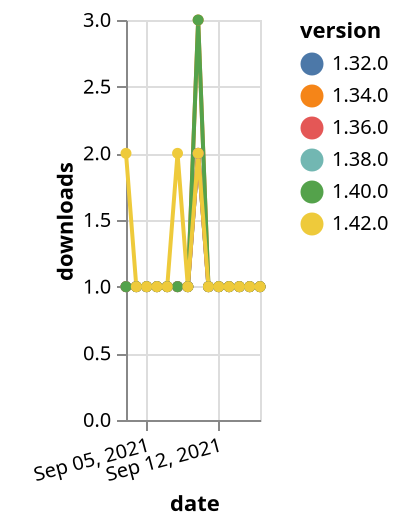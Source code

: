 {"$schema": "https://vega.github.io/schema/vega-lite/v5.json", "description": "A simple bar chart with embedded data.", "data": {"values": [{"date": "2021-09-03", "total": 349, "delta": 1, "version": "1.34.0"}, {"date": "2021-09-04", "total": 350, "delta": 1, "version": "1.34.0"}, {"date": "2021-09-05", "total": 351, "delta": 1, "version": "1.34.0"}, {"date": "2021-09-06", "total": 352, "delta": 1, "version": "1.34.0"}, {"date": "2021-09-07", "total": 353, "delta": 1, "version": "1.34.0"}, {"date": "2021-09-08", "total": 354, "delta": 1, "version": "1.34.0"}, {"date": "2021-09-09", "total": 355, "delta": 1, "version": "1.34.0"}, {"date": "2021-09-10", "total": 358, "delta": 3, "version": "1.34.0"}, {"date": "2021-09-11", "total": 359, "delta": 1, "version": "1.34.0"}, {"date": "2021-09-12", "total": 360, "delta": 1, "version": "1.34.0"}, {"date": "2021-09-13", "total": 361, "delta": 1, "version": "1.34.0"}, {"date": "2021-09-14", "total": 362, "delta": 1, "version": "1.34.0"}, {"date": "2021-09-15", "total": 363, "delta": 1, "version": "1.34.0"}, {"date": "2021-09-16", "total": 364, "delta": 1, "version": "1.34.0"}, {"date": "2021-09-03", "total": 243, "delta": 1, "version": "1.32.0"}, {"date": "2021-09-04", "total": 244, "delta": 1, "version": "1.32.0"}, {"date": "2021-09-05", "total": 245, "delta": 1, "version": "1.32.0"}, {"date": "2021-09-06", "total": 246, "delta": 1, "version": "1.32.0"}, {"date": "2021-09-07", "total": 247, "delta": 1, "version": "1.32.0"}, {"date": "2021-09-08", "total": 248, "delta": 1, "version": "1.32.0"}, {"date": "2021-09-09", "total": 249, "delta": 1, "version": "1.32.0"}, {"date": "2021-09-10", "total": 251, "delta": 2, "version": "1.32.0"}, {"date": "2021-09-11", "total": 252, "delta": 1, "version": "1.32.0"}, {"date": "2021-09-12", "total": 253, "delta": 1, "version": "1.32.0"}, {"date": "2021-09-13", "total": 254, "delta": 1, "version": "1.32.0"}, {"date": "2021-09-14", "total": 255, "delta": 1, "version": "1.32.0"}, {"date": "2021-09-15", "total": 256, "delta": 1, "version": "1.32.0"}, {"date": "2021-09-16", "total": 257, "delta": 1, "version": "1.32.0"}, {"date": "2021-09-03", "total": 164, "delta": 1, "version": "1.38.0"}, {"date": "2021-09-04", "total": 165, "delta": 1, "version": "1.38.0"}, {"date": "2021-09-05", "total": 166, "delta": 1, "version": "1.38.0"}, {"date": "2021-09-06", "total": 167, "delta": 1, "version": "1.38.0"}, {"date": "2021-09-07", "total": 168, "delta": 1, "version": "1.38.0"}, {"date": "2021-09-08", "total": 169, "delta": 1, "version": "1.38.0"}, {"date": "2021-09-09", "total": 170, "delta": 1, "version": "1.38.0"}, {"date": "2021-09-10", "total": 172, "delta": 2, "version": "1.38.0"}, {"date": "2021-09-11", "total": 173, "delta": 1, "version": "1.38.0"}, {"date": "2021-09-12", "total": 174, "delta": 1, "version": "1.38.0"}, {"date": "2021-09-13", "total": 175, "delta": 1, "version": "1.38.0"}, {"date": "2021-09-14", "total": 176, "delta": 1, "version": "1.38.0"}, {"date": "2021-09-15", "total": 177, "delta": 1, "version": "1.38.0"}, {"date": "2021-09-16", "total": 178, "delta": 1, "version": "1.38.0"}, {"date": "2021-09-03", "total": 188, "delta": 1, "version": "1.36.0"}, {"date": "2021-09-04", "total": 189, "delta": 1, "version": "1.36.0"}, {"date": "2021-09-05", "total": 190, "delta": 1, "version": "1.36.0"}, {"date": "2021-09-06", "total": 191, "delta": 1, "version": "1.36.0"}, {"date": "2021-09-07", "total": 192, "delta": 1, "version": "1.36.0"}, {"date": "2021-09-08", "total": 193, "delta": 1, "version": "1.36.0"}, {"date": "2021-09-09", "total": 194, "delta": 1, "version": "1.36.0"}, {"date": "2021-09-10", "total": 196, "delta": 2, "version": "1.36.0"}, {"date": "2021-09-11", "total": 197, "delta": 1, "version": "1.36.0"}, {"date": "2021-09-12", "total": 198, "delta": 1, "version": "1.36.0"}, {"date": "2021-09-13", "total": 199, "delta": 1, "version": "1.36.0"}, {"date": "2021-09-14", "total": 200, "delta": 1, "version": "1.36.0"}, {"date": "2021-09-15", "total": 201, "delta": 1, "version": "1.36.0"}, {"date": "2021-09-16", "total": 202, "delta": 1, "version": "1.36.0"}, {"date": "2021-09-03", "total": 170, "delta": 1, "version": "1.40.0"}, {"date": "2021-09-04", "total": 171, "delta": 1, "version": "1.40.0"}, {"date": "2021-09-05", "total": 172, "delta": 1, "version": "1.40.0"}, {"date": "2021-09-06", "total": 173, "delta": 1, "version": "1.40.0"}, {"date": "2021-09-07", "total": 174, "delta": 1, "version": "1.40.0"}, {"date": "2021-09-08", "total": 175, "delta": 1, "version": "1.40.0"}, {"date": "2021-09-09", "total": 176, "delta": 1, "version": "1.40.0"}, {"date": "2021-09-10", "total": 179, "delta": 3, "version": "1.40.0"}, {"date": "2021-09-11", "total": 180, "delta": 1, "version": "1.40.0"}, {"date": "2021-09-12", "total": 181, "delta": 1, "version": "1.40.0"}, {"date": "2021-09-13", "total": 182, "delta": 1, "version": "1.40.0"}, {"date": "2021-09-14", "total": 183, "delta": 1, "version": "1.40.0"}, {"date": "2021-09-15", "total": 184, "delta": 1, "version": "1.40.0"}, {"date": "2021-09-16", "total": 185, "delta": 1, "version": "1.40.0"}, {"date": "2021-09-03", "total": 114, "delta": 2, "version": "1.42.0"}, {"date": "2021-09-04", "total": 115, "delta": 1, "version": "1.42.0"}, {"date": "2021-09-05", "total": 116, "delta": 1, "version": "1.42.0"}, {"date": "2021-09-06", "total": 117, "delta": 1, "version": "1.42.0"}, {"date": "2021-09-07", "total": 118, "delta": 1, "version": "1.42.0"}, {"date": "2021-09-08", "total": 120, "delta": 2, "version": "1.42.0"}, {"date": "2021-09-09", "total": 121, "delta": 1, "version": "1.42.0"}, {"date": "2021-09-10", "total": 123, "delta": 2, "version": "1.42.0"}, {"date": "2021-09-11", "total": 124, "delta": 1, "version": "1.42.0"}, {"date": "2021-09-12", "total": 125, "delta": 1, "version": "1.42.0"}, {"date": "2021-09-13", "total": 126, "delta": 1, "version": "1.42.0"}, {"date": "2021-09-14", "total": 127, "delta": 1, "version": "1.42.0"}, {"date": "2021-09-15", "total": 128, "delta": 1, "version": "1.42.0"}, {"date": "2021-09-16", "total": 129, "delta": 1, "version": "1.42.0"}]}, "width": "container", "mark": {"type": "line", "point": {"filled": true}}, "encoding": {"x": {"field": "date", "type": "temporal", "timeUnit": "yearmonthdate", "title": "date", "axis": {"labelAngle": -15}}, "y": {"field": "delta", "type": "quantitative", "title": "downloads"}, "color": {"field": "version", "type": "nominal"}, "tooltip": {"field": "delta"}}}